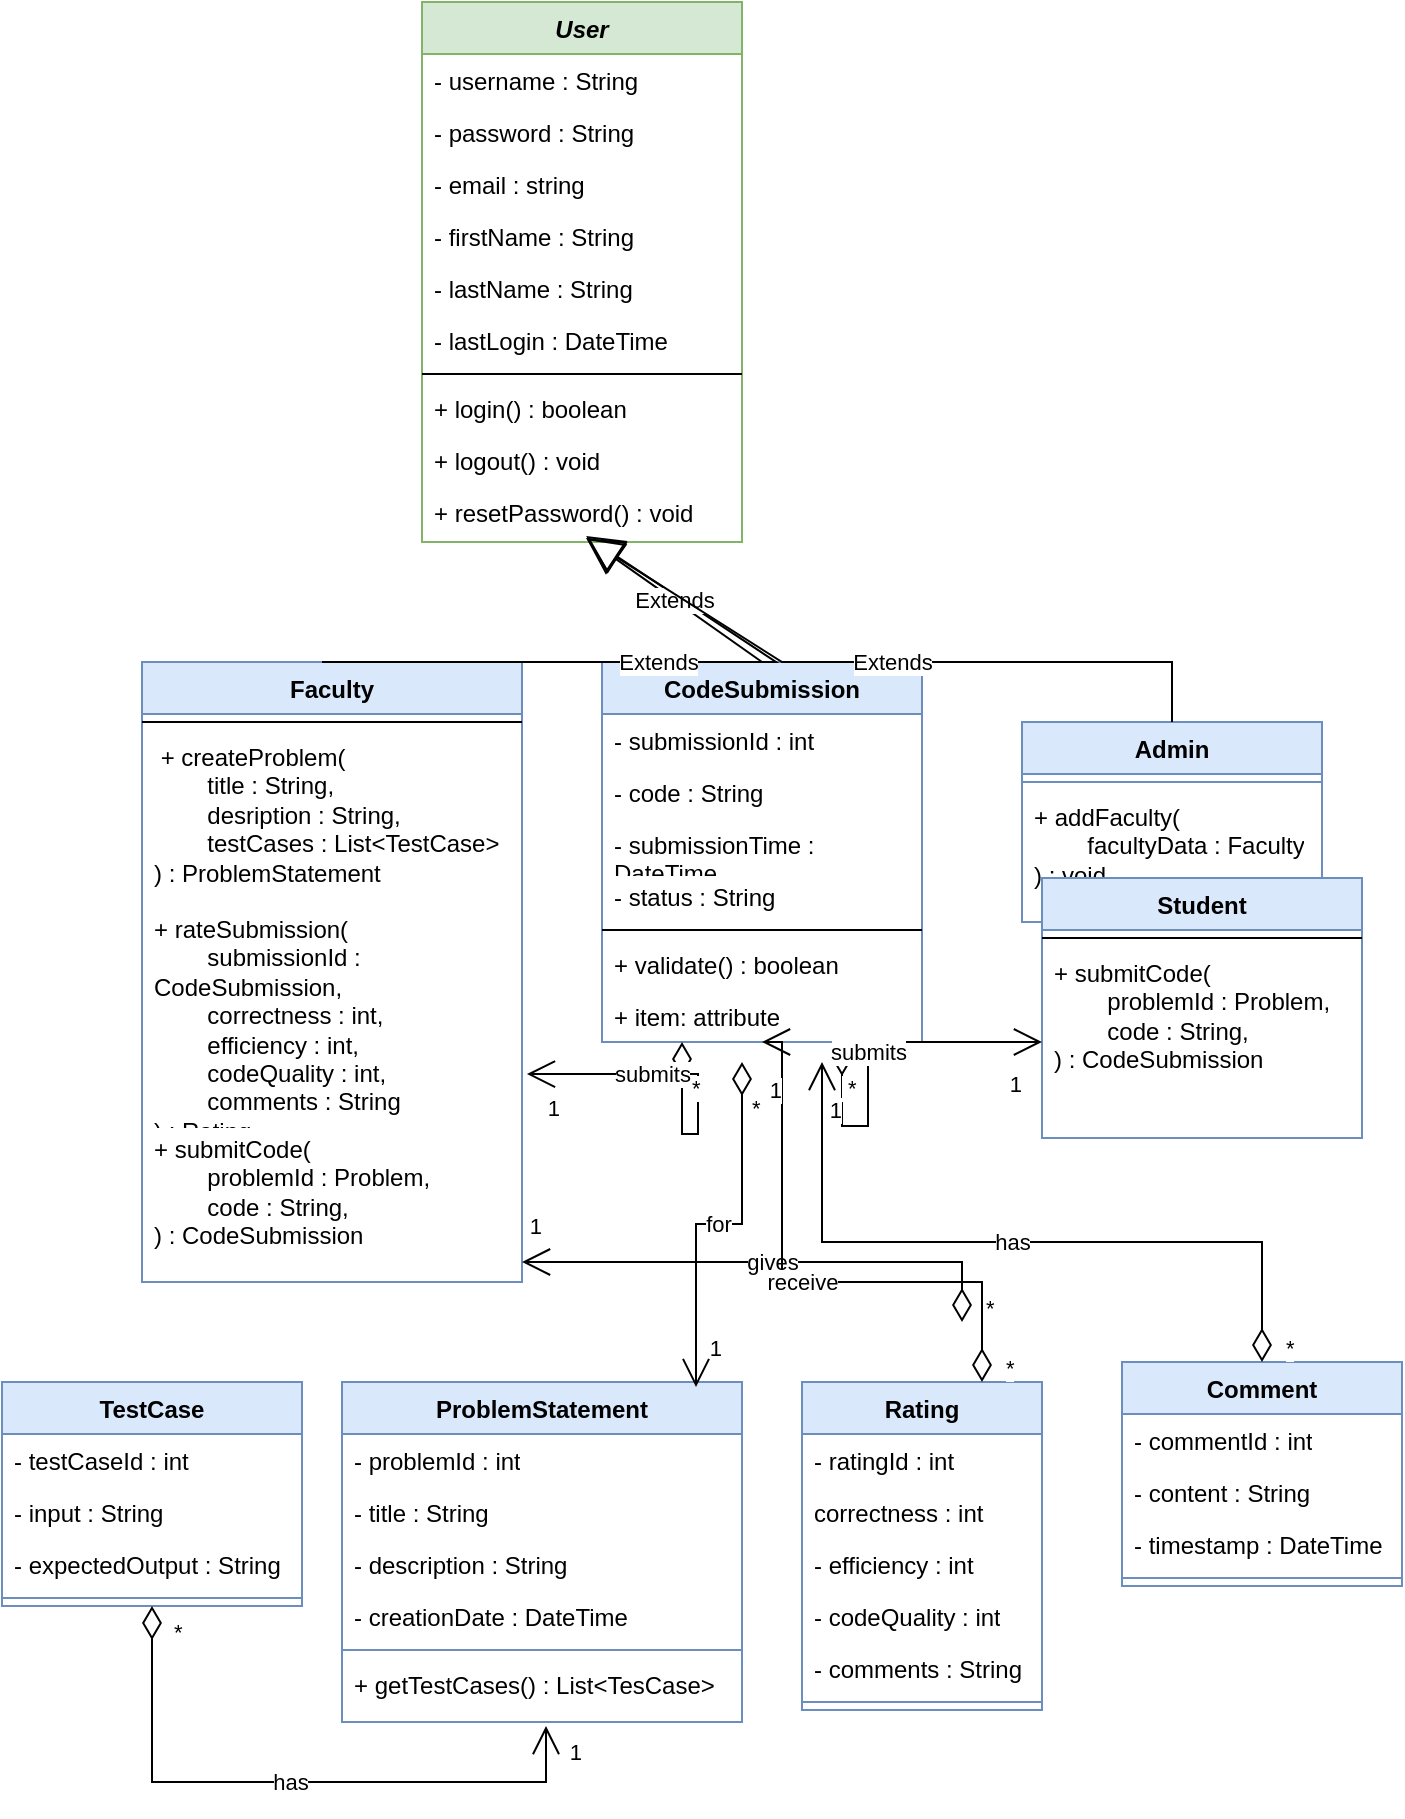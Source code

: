 <mxfile version="26.0.14">
  <diagram id="C5RBs43oDa-KdzZeNtuy" name="UML class diagram">
    <mxGraphModel dx="792" dy="1994" grid="1" gridSize="10" guides="1" tooltips="1" connect="1" arrows="1" fold="1" page="1" pageScale="1" pageWidth="827" pageHeight="1169" math="0" shadow="0">
      <root>
        <mxCell id="WIyWlLk6GJQsqaUBKTNV-0" />
        <mxCell id="WIyWlLk6GJQsqaUBKTNV-1" parent="WIyWlLk6GJQsqaUBKTNV-0" />
        <mxCell id="zkfFHV4jXpPFQw0GAbJ--0" value="User" style="swimlane;fontStyle=3;align=center;verticalAlign=top;childLayout=stackLayout;horizontal=1;startSize=26;horizontalStack=0;resizeParent=1;resizeLast=0;collapsible=1;marginBottom=0;rounded=0;shadow=0;strokeWidth=1;fillColor=#d5e8d4;strokeColor=#82b366;" parent="WIyWlLk6GJQsqaUBKTNV-1" vertex="1">
          <mxGeometry x="540" y="-130" width="160" height="270" as="geometry">
            <mxRectangle x="230" y="140" width="160" height="26" as="alternateBounds" />
          </mxGeometry>
        </mxCell>
        <mxCell id="zkfFHV4jXpPFQw0GAbJ--1" value="- username : String" style="text;align=left;verticalAlign=top;spacingLeft=4;spacingRight=4;overflow=hidden;rotatable=0;points=[[0,0.5],[1,0.5]];portConstraint=eastwest;" parent="zkfFHV4jXpPFQw0GAbJ--0" vertex="1">
          <mxGeometry y="26" width="160" height="26" as="geometry" />
        </mxCell>
        <mxCell id="zkfFHV4jXpPFQw0GAbJ--2" value="- password : String" style="text;align=left;verticalAlign=top;spacingLeft=4;spacingRight=4;overflow=hidden;rotatable=0;points=[[0,0.5],[1,0.5]];portConstraint=eastwest;rounded=0;shadow=0;html=0;" parent="zkfFHV4jXpPFQw0GAbJ--0" vertex="1">
          <mxGeometry y="52" width="160" height="26" as="geometry" />
        </mxCell>
        <mxCell id="zkfFHV4jXpPFQw0GAbJ--3" value="- email : string" style="text;align=left;verticalAlign=top;spacingLeft=4;spacingRight=4;overflow=hidden;rotatable=0;points=[[0,0.5],[1,0.5]];portConstraint=eastwest;rounded=0;shadow=0;html=0;" parent="zkfFHV4jXpPFQw0GAbJ--0" vertex="1">
          <mxGeometry y="78" width="160" height="26" as="geometry" />
        </mxCell>
        <mxCell id="7-g8ltdBN5km7D0hTnnt-24" value="- firstName : String" style="text;strokeColor=none;fillColor=none;align=left;verticalAlign=top;spacingLeft=4;spacingRight=4;overflow=hidden;rotatable=0;points=[[0,0.5],[1,0.5]];portConstraint=eastwest;whiteSpace=wrap;html=1;" vertex="1" parent="zkfFHV4jXpPFQw0GAbJ--0">
          <mxGeometry y="104" width="160" height="26" as="geometry" />
        </mxCell>
        <mxCell id="7-g8ltdBN5km7D0hTnnt-26" value="- lastName : String" style="text;strokeColor=none;fillColor=none;align=left;verticalAlign=top;spacingLeft=4;spacingRight=4;overflow=hidden;rotatable=0;points=[[0,0.5],[1,0.5]];portConstraint=eastwest;whiteSpace=wrap;html=1;" vertex="1" parent="zkfFHV4jXpPFQw0GAbJ--0">
          <mxGeometry y="130" width="160" height="26" as="geometry" />
        </mxCell>
        <mxCell id="7-g8ltdBN5km7D0hTnnt-25" value="- lastLogin : DateTime" style="text;strokeColor=none;fillColor=none;align=left;verticalAlign=top;spacingLeft=4;spacingRight=4;overflow=hidden;rotatable=0;points=[[0,0.5],[1,0.5]];portConstraint=eastwest;whiteSpace=wrap;html=1;" vertex="1" parent="zkfFHV4jXpPFQw0GAbJ--0">
          <mxGeometry y="156" width="160" height="26" as="geometry" />
        </mxCell>
        <mxCell id="zkfFHV4jXpPFQw0GAbJ--4" value="" style="line;html=1;strokeWidth=1;align=left;verticalAlign=middle;spacingTop=-1;spacingLeft=3;spacingRight=3;rotatable=0;labelPosition=right;points=[];portConstraint=eastwest;" parent="zkfFHV4jXpPFQw0GAbJ--0" vertex="1">
          <mxGeometry y="182" width="160" height="8" as="geometry" />
        </mxCell>
        <mxCell id="7-g8ltdBN5km7D0hTnnt-27" value="+ login() : boolean" style="text;strokeColor=none;fillColor=none;align=left;verticalAlign=top;spacingLeft=4;spacingRight=4;overflow=hidden;rotatable=0;points=[[0,0.5],[1,0.5]];portConstraint=eastwest;whiteSpace=wrap;html=1;" vertex="1" parent="zkfFHV4jXpPFQw0GAbJ--0">
          <mxGeometry y="190" width="160" height="26" as="geometry" />
        </mxCell>
        <mxCell id="7-g8ltdBN5km7D0hTnnt-28" value="+ logout() : void" style="text;strokeColor=none;fillColor=none;align=left;verticalAlign=top;spacingLeft=4;spacingRight=4;overflow=hidden;rotatable=0;points=[[0,0.5],[1,0.5]];portConstraint=eastwest;whiteSpace=wrap;html=1;" vertex="1" parent="zkfFHV4jXpPFQw0GAbJ--0">
          <mxGeometry y="216" width="160" height="26" as="geometry" />
        </mxCell>
        <mxCell id="7-g8ltdBN5km7D0hTnnt-29" value="+ resetPassword() : void" style="text;strokeColor=none;fillColor=none;align=left;verticalAlign=top;spacingLeft=4;spacingRight=4;overflow=hidden;rotatable=0;points=[[0,0.5],[1,0.5]];portConstraint=eastwest;whiteSpace=wrap;html=1;" vertex="1" parent="zkfFHV4jXpPFQw0GAbJ--0">
          <mxGeometry y="242" width="160" height="26" as="geometry" />
        </mxCell>
        <mxCell id="zkfFHV4jXpPFQw0GAbJ--6" value="CodeSubmission" style="swimlane;fontStyle=1;align=center;verticalAlign=top;childLayout=stackLayout;horizontal=1;startSize=26;horizontalStack=0;resizeParent=1;resizeLast=0;collapsible=1;marginBottom=0;rounded=0;shadow=0;strokeWidth=1;fillColor=#dae8fc;strokeColor=#6c8ebf;" parent="WIyWlLk6GJQsqaUBKTNV-1" vertex="1">
          <mxGeometry x="630" y="200" width="160" height="190" as="geometry">
            <mxRectangle x="130" y="380" width="160" height="26" as="alternateBounds" />
          </mxGeometry>
        </mxCell>
        <mxCell id="7-g8ltdBN5km7D0hTnnt-42" value="- submissionId : int" style="text;strokeColor=none;fillColor=none;align=left;verticalAlign=top;spacingLeft=4;spacingRight=4;overflow=hidden;rotatable=0;points=[[0,0.5],[1,0.5]];portConstraint=eastwest;whiteSpace=wrap;html=1;" vertex="1" parent="zkfFHV4jXpPFQw0GAbJ--6">
          <mxGeometry y="26" width="160" height="26" as="geometry" />
        </mxCell>
        <mxCell id="7-g8ltdBN5km7D0hTnnt-44" value="- code : String" style="text;strokeColor=none;fillColor=none;align=left;verticalAlign=top;spacingLeft=4;spacingRight=4;overflow=hidden;rotatable=0;points=[[0,0.5],[1,0.5]];portConstraint=eastwest;whiteSpace=wrap;html=1;" vertex="1" parent="zkfFHV4jXpPFQw0GAbJ--6">
          <mxGeometry y="52" width="160" height="26" as="geometry" />
        </mxCell>
        <mxCell id="7-g8ltdBN5km7D0hTnnt-43" value="- submissionTime : DateTime" style="text;strokeColor=none;fillColor=none;align=left;verticalAlign=top;spacingLeft=4;spacingRight=4;overflow=hidden;rotatable=0;points=[[0,0.5],[1,0.5]];portConstraint=eastwest;whiteSpace=wrap;html=1;" vertex="1" parent="zkfFHV4jXpPFQw0GAbJ--6">
          <mxGeometry y="78" width="160" height="26" as="geometry" />
        </mxCell>
        <mxCell id="7-g8ltdBN5km7D0hTnnt-41" value="- status : String" style="text;strokeColor=none;fillColor=none;align=left;verticalAlign=top;spacingLeft=4;spacingRight=4;overflow=hidden;rotatable=0;points=[[0,0.5],[1,0.5]];portConstraint=eastwest;whiteSpace=wrap;html=1;" vertex="1" parent="zkfFHV4jXpPFQw0GAbJ--6">
          <mxGeometry y="104" width="160" height="26" as="geometry" />
        </mxCell>
        <mxCell id="zkfFHV4jXpPFQw0GAbJ--9" value="" style="line;html=1;strokeWidth=1;align=left;verticalAlign=middle;spacingTop=-1;spacingLeft=3;spacingRight=3;rotatable=0;labelPosition=right;points=[];portConstraint=eastwest;" parent="zkfFHV4jXpPFQw0GAbJ--6" vertex="1">
          <mxGeometry y="130" width="160" height="8" as="geometry" />
        </mxCell>
        <mxCell id="7-g8ltdBN5km7D0hTnnt-39" value="+ validate() : boolean" style="text;strokeColor=none;fillColor=none;align=left;verticalAlign=top;spacingLeft=4;spacingRight=4;overflow=hidden;rotatable=0;points=[[0,0.5],[1,0.5]];portConstraint=eastwest;whiteSpace=wrap;html=1;" vertex="1" parent="zkfFHV4jXpPFQw0GAbJ--6">
          <mxGeometry y="138" width="160" height="26" as="geometry" />
        </mxCell>
        <mxCell id="7-g8ltdBN5km7D0hTnnt-40" value="+ item: attribute" style="text;strokeColor=none;fillColor=none;align=left;verticalAlign=top;spacingLeft=4;spacingRight=4;overflow=hidden;rotatable=0;points=[[0,0.5],[1,0.5]];portConstraint=eastwest;whiteSpace=wrap;html=1;" vertex="1" parent="zkfFHV4jXpPFQw0GAbJ--6">
          <mxGeometry y="164" width="160" height="26" as="geometry" />
        </mxCell>
        <mxCell id="zkfFHV4jXpPFQw0GAbJ--17" value="Faculty" style="swimlane;fontStyle=1;align=center;verticalAlign=top;childLayout=stackLayout;horizontal=1;startSize=26;horizontalStack=0;resizeParent=1;resizeLast=0;collapsible=1;marginBottom=0;rounded=0;shadow=0;strokeWidth=1;fillColor=#dae8fc;strokeColor=#6c8ebf;" parent="WIyWlLk6GJQsqaUBKTNV-1" vertex="1">
          <mxGeometry x="400" y="200" width="190" height="310" as="geometry">
            <mxRectangle x="550" y="140" width="160" height="26" as="alternateBounds" />
          </mxGeometry>
        </mxCell>
        <mxCell id="zkfFHV4jXpPFQw0GAbJ--23" value="" style="line;html=1;strokeWidth=1;align=left;verticalAlign=middle;spacingTop=-1;spacingLeft=3;spacingRight=3;rotatable=0;labelPosition=right;points=[];portConstraint=eastwest;" parent="zkfFHV4jXpPFQw0GAbJ--17" vertex="1">
          <mxGeometry y="26" width="190" height="8" as="geometry" />
        </mxCell>
        <mxCell id="7-g8ltdBN5km7D0hTnnt-45" value="&amp;nbsp;+ createProblem(&lt;div&gt;&lt;span style=&quot;white-space: pre;&quot;&gt;&lt;span style=&quot;white-space: pre;&quot;&gt;&#x9;&lt;/span&gt;title : String,&lt;/span&gt;&lt;/div&gt;&lt;div&gt;&lt;span style=&quot;white-space: pre;&quot;&gt;&lt;span style=&quot;white-space: pre;&quot;&gt;&#x9;&lt;/span&gt;desription : String,&lt;/span&gt;&lt;/div&gt;&lt;div&gt;&lt;span style=&quot;white-space: pre;&quot;&gt;&lt;span style=&quot;white-space: pre;&quot;&gt;&#x9;&lt;/span&gt;testCases : List&amp;lt;TestCase&amp;gt;&#x9;&lt;/span&gt;&lt;/div&gt;&lt;div&gt;) : ProblemStatement&lt;/div&gt;" style="text;strokeColor=none;fillColor=none;align=left;verticalAlign=top;spacingLeft=4;spacingRight=4;overflow=hidden;rotatable=0;points=[[0,0.5],[1,0.5]];portConstraint=eastwest;whiteSpace=wrap;html=1;" vertex="1" parent="zkfFHV4jXpPFQw0GAbJ--17">
          <mxGeometry y="34" width="190" height="86" as="geometry" />
        </mxCell>
        <mxCell id="7-g8ltdBN5km7D0hTnnt-46" value="+ rateSubmission(&lt;div&gt;&lt;span style=&quot;white-space: pre;&quot;&gt;&#x9;&lt;/span&gt;submissionId : CodeSubmission,&lt;/div&gt;&lt;div&gt;&lt;span style=&quot;white-space: pre;&quot;&gt;&#x9;&lt;/span&gt;correctness : int,&lt;br&gt;&lt;/div&gt;&lt;div&gt;&lt;span style=&quot;white-space: pre;&quot;&gt;&#x9;&lt;/span&gt;efficiency : int,&lt;br&gt;&lt;/div&gt;&lt;div&gt;&lt;span style=&quot;white-space: pre;&quot;&gt;&#x9;&lt;/span&gt;codeQuality : int,&lt;br&gt;&lt;/div&gt;&lt;div&gt;&lt;span style=&quot;white-space: pre;&quot;&gt;&#x9;&lt;/span&gt;comments : String&lt;br&gt;&lt;/div&gt;&lt;div&gt;) : Rating&lt;/div&gt;" style="text;strokeColor=none;fillColor=none;align=left;verticalAlign=top;spacingLeft=4;spacingRight=4;overflow=hidden;rotatable=0;points=[[0,0.5],[1,0.5]];portConstraint=eastwest;whiteSpace=wrap;html=1;" vertex="1" parent="zkfFHV4jXpPFQw0GAbJ--17">
          <mxGeometry y="120" width="190" height="110" as="geometry" />
        </mxCell>
        <mxCell id="7-g8ltdBN5km7D0hTnnt-70" value="gives" style="endArrow=open;html=1;endSize=12;startArrow=diamondThin;startSize=14;startFill=0;edgeStyle=orthogonalEdgeStyle;rounded=0;exitX=0.5;exitY=0;exitDx=0;exitDy=0;entryX=1;entryY=0.863;entryDx=0;entryDy=0;entryPerimeter=0;" edge="1" parent="zkfFHV4jXpPFQw0GAbJ--17" target="7-g8ltdBN5km7D0hTnnt-48">
          <mxGeometry relative="1" as="geometry">
            <mxPoint x="410" y="330" as="sourcePoint" />
            <mxPoint x="250" y="300" as="targetPoint" />
            <Array as="points">
              <mxPoint x="410" y="300" />
            </Array>
          </mxGeometry>
        </mxCell>
        <mxCell id="7-g8ltdBN5km7D0hTnnt-71" value="*" style="edgeLabel;resizable=0;html=1;align=left;verticalAlign=top;" connectable="0" vertex="1" parent="7-g8ltdBN5km7D0hTnnt-70">
          <mxGeometry x="-1" relative="1" as="geometry">
            <mxPoint x="10" y="-20" as="offset" />
          </mxGeometry>
        </mxCell>
        <mxCell id="7-g8ltdBN5km7D0hTnnt-72" value="1" style="edgeLabel;resizable=0;html=1;align=right;verticalAlign=top;" connectable="0" vertex="1" parent="7-g8ltdBN5km7D0hTnnt-70">
          <mxGeometry x="1" relative="1" as="geometry">
            <mxPoint x="10" y="-30" as="offset" />
          </mxGeometry>
        </mxCell>
        <mxCell id="7-g8ltdBN5km7D0hTnnt-48" value="+ submitCode(&lt;div&gt;&lt;span style=&quot;white-space: pre;&quot;&gt;&#x9;&lt;/span&gt;problemId : Problem,&lt;br&gt;&lt;/div&gt;&lt;div&gt;&lt;span style=&quot;white-space: pre;&quot;&gt;&#x9;&lt;/span&gt;code : String,&lt;/div&gt;&lt;div&gt;) : CodeSubmission&lt;/div&gt;" style="text;strokeColor=none;fillColor=none;align=left;verticalAlign=top;spacingLeft=4;spacingRight=4;overflow=hidden;rotatable=0;points=[[0,0.5],[1,0.5]];portConstraint=eastwest;whiteSpace=wrap;html=1;" vertex="1" parent="zkfFHV4jXpPFQw0GAbJ--17">
          <mxGeometry y="230" width="190" height="80" as="geometry" />
        </mxCell>
        <mxCell id="7-g8ltdBN5km7D0hTnnt-4" value="Admin" style="swimlane;fontStyle=1;align=center;verticalAlign=top;childLayout=stackLayout;horizontal=1;startSize=26;horizontalStack=0;resizeParent=1;resizeParentMax=0;resizeLast=0;collapsible=1;marginBottom=0;whiteSpace=wrap;html=1;fillColor=#dae8fc;strokeColor=#6c8ebf;" vertex="1" parent="WIyWlLk6GJQsqaUBKTNV-1">
          <mxGeometry x="840" y="230" width="150" height="100" as="geometry" />
        </mxCell>
        <mxCell id="7-g8ltdBN5km7D0hTnnt-6" value="" style="line;strokeWidth=1;fillColor=none;align=left;verticalAlign=middle;spacingTop=-1;spacingLeft=3;spacingRight=3;rotatable=0;labelPosition=right;points=[];portConstraint=eastwest;strokeColor=inherit;" vertex="1" parent="7-g8ltdBN5km7D0hTnnt-4">
          <mxGeometry y="26" width="150" height="8" as="geometry" />
        </mxCell>
        <mxCell id="7-g8ltdBN5km7D0hTnnt-7" value="+ addFaculty(&lt;div&gt;&lt;span style=&quot;white-space: pre;&quot;&gt;&#x9;&lt;/span&gt;facultyData : Faculty&lt;br&gt;&lt;/div&gt;&lt;div&gt;) : void&lt;/div&gt;" style="text;strokeColor=none;fillColor=none;align=left;verticalAlign=top;spacingLeft=4;spacingRight=4;overflow=hidden;rotatable=0;points=[[0,0.5],[1,0.5]];portConstraint=eastwest;whiteSpace=wrap;html=1;" vertex="1" parent="7-g8ltdBN5km7D0hTnnt-4">
          <mxGeometry y="34" width="150" height="66" as="geometry" />
        </mxCell>
        <mxCell id="7-g8ltdBN5km7D0hTnnt-8" value="Rating" style="swimlane;fontStyle=1;align=center;verticalAlign=top;childLayout=stackLayout;horizontal=1;startSize=26;horizontalStack=0;resizeParent=1;resizeParentMax=0;resizeLast=0;collapsible=1;marginBottom=0;whiteSpace=wrap;html=1;fillColor=#dae8fc;strokeColor=#6c8ebf;" vertex="1" parent="WIyWlLk6GJQsqaUBKTNV-1">
          <mxGeometry x="730" y="560" width="120" height="164" as="geometry" />
        </mxCell>
        <mxCell id="7-g8ltdBN5km7D0hTnnt-31" value="- ratingId : int" style="text;strokeColor=none;fillColor=none;align=left;verticalAlign=top;spacingLeft=4;spacingRight=4;overflow=hidden;rotatable=0;points=[[0,0.5],[1,0.5]];portConstraint=eastwest;whiteSpace=wrap;html=1;" vertex="1" parent="7-g8ltdBN5km7D0hTnnt-8">
          <mxGeometry y="26" width="120" height="26" as="geometry" />
        </mxCell>
        <mxCell id="7-g8ltdBN5km7D0hTnnt-33" value="correctness : int" style="text;strokeColor=none;fillColor=none;align=left;verticalAlign=top;spacingLeft=4;spacingRight=4;overflow=hidden;rotatable=0;points=[[0,0.5],[1,0.5]];portConstraint=eastwest;whiteSpace=wrap;html=1;" vertex="1" parent="7-g8ltdBN5km7D0hTnnt-8">
          <mxGeometry y="52" width="120" height="26" as="geometry" />
        </mxCell>
        <mxCell id="7-g8ltdBN5km7D0hTnnt-34" value="- efficiency : int" style="text;strokeColor=none;fillColor=none;align=left;verticalAlign=top;spacingLeft=4;spacingRight=4;overflow=hidden;rotatable=0;points=[[0,0.5],[1,0.5]];portConstraint=eastwest;whiteSpace=wrap;html=1;" vertex="1" parent="7-g8ltdBN5km7D0hTnnt-8">
          <mxGeometry y="78" width="120" height="26" as="geometry" />
        </mxCell>
        <mxCell id="7-g8ltdBN5km7D0hTnnt-32" value="- codeQuality : int" style="text;strokeColor=none;fillColor=none;align=left;verticalAlign=top;spacingLeft=4;spacingRight=4;overflow=hidden;rotatable=0;points=[[0,0.5],[1,0.5]];portConstraint=eastwest;whiteSpace=wrap;html=1;" vertex="1" parent="7-g8ltdBN5km7D0hTnnt-8">
          <mxGeometry y="104" width="120" height="26" as="geometry" />
        </mxCell>
        <mxCell id="7-g8ltdBN5km7D0hTnnt-9" value="- comments : String" style="text;strokeColor=none;fillColor=none;align=left;verticalAlign=top;spacingLeft=4;spacingRight=4;overflow=hidden;rotatable=0;points=[[0,0.5],[1,0.5]];portConstraint=eastwest;whiteSpace=wrap;html=1;" vertex="1" parent="7-g8ltdBN5km7D0hTnnt-8">
          <mxGeometry y="130" width="120" height="26" as="geometry" />
        </mxCell>
        <mxCell id="7-g8ltdBN5km7D0hTnnt-10" value="" style="line;strokeWidth=1;fillColor=none;align=left;verticalAlign=middle;spacingTop=-1;spacingLeft=3;spacingRight=3;rotatable=0;labelPosition=right;points=[];portConstraint=eastwest;strokeColor=inherit;" vertex="1" parent="7-g8ltdBN5km7D0hTnnt-8">
          <mxGeometry y="156" width="120" height="8" as="geometry" />
        </mxCell>
        <mxCell id="7-g8ltdBN5km7D0hTnnt-12" value="ProblemStatement" style="swimlane;fontStyle=1;align=center;verticalAlign=top;childLayout=stackLayout;horizontal=1;startSize=26;horizontalStack=0;resizeParent=1;resizeParentMax=0;resizeLast=0;collapsible=1;marginBottom=0;whiteSpace=wrap;html=1;fillColor=#dae8fc;strokeColor=#6c8ebf;" vertex="1" parent="WIyWlLk6GJQsqaUBKTNV-1">
          <mxGeometry x="500" y="560" width="200" height="170" as="geometry" />
        </mxCell>
        <mxCell id="7-g8ltdBN5km7D0hTnnt-35" value="- problemId : int" style="text;strokeColor=none;fillColor=none;align=left;verticalAlign=top;spacingLeft=4;spacingRight=4;overflow=hidden;rotatable=0;points=[[0,0.5],[1,0.5]];portConstraint=eastwest;whiteSpace=wrap;html=1;" vertex="1" parent="7-g8ltdBN5km7D0hTnnt-12">
          <mxGeometry y="26" width="200" height="26" as="geometry" />
        </mxCell>
        <mxCell id="7-g8ltdBN5km7D0hTnnt-36" value="- title : String" style="text;strokeColor=none;fillColor=none;align=left;verticalAlign=top;spacingLeft=4;spacingRight=4;overflow=hidden;rotatable=0;points=[[0,0.5],[1,0.5]];portConstraint=eastwest;whiteSpace=wrap;html=1;" vertex="1" parent="7-g8ltdBN5km7D0hTnnt-12">
          <mxGeometry y="52" width="200" height="26" as="geometry" />
        </mxCell>
        <mxCell id="7-g8ltdBN5km7D0hTnnt-37" value="- description : String" style="text;strokeColor=none;fillColor=none;align=left;verticalAlign=top;spacingLeft=4;spacingRight=4;overflow=hidden;rotatable=0;points=[[0,0.5],[1,0.5]];portConstraint=eastwest;whiteSpace=wrap;html=1;" vertex="1" parent="7-g8ltdBN5km7D0hTnnt-12">
          <mxGeometry y="78" width="200" height="26" as="geometry" />
        </mxCell>
        <mxCell id="7-g8ltdBN5km7D0hTnnt-13" value="- creationDate : DateTime" style="text;strokeColor=none;fillColor=none;align=left;verticalAlign=top;spacingLeft=4;spacingRight=4;overflow=hidden;rotatable=0;points=[[0,0.5],[1,0.5]];portConstraint=eastwest;whiteSpace=wrap;html=1;" vertex="1" parent="7-g8ltdBN5km7D0hTnnt-12">
          <mxGeometry y="104" width="200" height="26" as="geometry" />
        </mxCell>
        <mxCell id="7-g8ltdBN5km7D0hTnnt-14" value="" style="line;strokeWidth=1;fillColor=none;align=left;verticalAlign=middle;spacingTop=-1;spacingLeft=3;spacingRight=3;rotatable=0;labelPosition=right;points=[];portConstraint=eastwest;strokeColor=inherit;" vertex="1" parent="7-g8ltdBN5km7D0hTnnt-12">
          <mxGeometry y="130" width="200" height="8" as="geometry" />
        </mxCell>
        <mxCell id="7-g8ltdBN5km7D0hTnnt-15" value="+ getTestCases() : List&amp;lt;TesCase&amp;gt;" style="text;strokeColor=none;fillColor=none;align=left;verticalAlign=top;spacingLeft=4;spacingRight=4;overflow=hidden;rotatable=0;points=[[0,0.5],[1,0.5]];portConstraint=eastwest;whiteSpace=wrap;html=1;" vertex="1" parent="7-g8ltdBN5km7D0hTnnt-12">
          <mxGeometry y="138" width="200" height="32" as="geometry" />
        </mxCell>
        <mxCell id="7-g8ltdBN5km7D0hTnnt-16" value="TestCase" style="swimlane;fontStyle=1;align=center;verticalAlign=top;childLayout=stackLayout;horizontal=1;startSize=26;horizontalStack=0;resizeParent=1;resizeParentMax=0;resizeLast=0;collapsible=1;marginBottom=0;whiteSpace=wrap;html=1;fillColor=#dae8fc;strokeColor=#6c8ebf;" vertex="1" parent="WIyWlLk6GJQsqaUBKTNV-1">
          <mxGeometry x="330" y="560" width="150" height="112" as="geometry" />
        </mxCell>
        <mxCell id="7-g8ltdBN5km7D0hTnnt-17" value="- testCaseId : int&lt;span style=&quot;white-space: pre;&quot;&gt;&#x9;&lt;/span&gt;" style="text;strokeColor=none;fillColor=none;align=left;verticalAlign=top;spacingLeft=4;spacingRight=4;overflow=hidden;rotatable=0;points=[[0,0.5],[1,0.5]];portConstraint=eastwest;whiteSpace=wrap;html=1;" vertex="1" parent="7-g8ltdBN5km7D0hTnnt-16">
          <mxGeometry y="26" width="150" height="26" as="geometry" />
        </mxCell>
        <mxCell id="7-g8ltdBN5km7D0hTnnt-47" value="- input : String" style="text;strokeColor=none;fillColor=none;align=left;verticalAlign=top;spacingLeft=4;spacingRight=4;overflow=hidden;rotatable=0;points=[[0,0.5],[1,0.5]];portConstraint=eastwest;whiteSpace=wrap;html=1;" vertex="1" parent="7-g8ltdBN5km7D0hTnnt-16">
          <mxGeometry y="52" width="150" height="26" as="geometry" />
        </mxCell>
        <mxCell id="7-g8ltdBN5km7D0hTnnt-19" value="- expectedOutput : String" style="text;strokeColor=none;fillColor=none;align=left;verticalAlign=top;spacingLeft=4;spacingRight=4;overflow=hidden;rotatable=0;points=[[0,0.5],[1,0.5]];portConstraint=eastwest;whiteSpace=wrap;html=1;" vertex="1" parent="7-g8ltdBN5km7D0hTnnt-16">
          <mxGeometry y="78" width="150" height="26" as="geometry" />
        </mxCell>
        <mxCell id="7-g8ltdBN5km7D0hTnnt-18" value="" style="line;strokeWidth=1;fillColor=none;align=left;verticalAlign=middle;spacingTop=-1;spacingLeft=3;spacingRight=3;rotatable=0;labelPosition=right;points=[];portConstraint=eastwest;strokeColor=inherit;" vertex="1" parent="7-g8ltdBN5km7D0hTnnt-16">
          <mxGeometry y="104" width="150" height="8" as="geometry" />
        </mxCell>
        <mxCell id="7-g8ltdBN5km7D0hTnnt-20" value="Comment" style="swimlane;fontStyle=1;align=center;verticalAlign=top;childLayout=stackLayout;horizontal=1;startSize=26;horizontalStack=0;resizeParent=1;resizeParentMax=0;resizeLast=0;collapsible=1;marginBottom=0;whiteSpace=wrap;html=1;fillColor=#dae8fc;strokeColor=#6c8ebf;" vertex="1" parent="WIyWlLk6GJQsqaUBKTNV-1">
          <mxGeometry x="890" y="550" width="140" height="112" as="geometry" />
        </mxCell>
        <mxCell id="7-g8ltdBN5km7D0hTnnt-23" value="- commentId : int" style="text;strokeColor=none;fillColor=none;align=left;verticalAlign=top;spacingLeft=4;spacingRight=4;overflow=hidden;rotatable=0;points=[[0,0.5],[1,0.5]];portConstraint=eastwest;whiteSpace=wrap;html=1;" vertex="1" parent="7-g8ltdBN5km7D0hTnnt-20">
          <mxGeometry y="26" width="140" height="26" as="geometry" />
        </mxCell>
        <mxCell id="7-g8ltdBN5km7D0hTnnt-38" value="- content : String" style="text;strokeColor=none;fillColor=none;align=left;verticalAlign=top;spacingLeft=4;spacingRight=4;overflow=hidden;rotatable=0;points=[[0,0.5],[1,0.5]];portConstraint=eastwest;whiteSpace=wrap;html=1;" vertex="1" parent="7-g8ltdBN5km7D0hTnnt-20">
          <mxGeometry y="52" width="140" height="26" as="geometry" />
        </mxCell>
        <mxCell id="7-g8ltdBN5km7D0hTnnt-21" value="- timestamp : DateTime" style="text;strokeColor=none;fillColor=none;align=left;verticalAlign=top;spacingLeft=4;spacingRight=4;overflow=hidden;rotatable=0;points=[[0,0.5],[1,0.5]];portConstraint=eastwest;whiteSpace=wrap;html=1;" vertex="1" parent="7-g8ltdBN5km7D0hTnnt-20">
          <mxGeometry y="78" width="140" height="26" as="geometry" />
        </mxCell>
        <mxCell id="7-g8ltdBN5km7D0hTnnt-22" value="" style="line;strokeWidth=1;fillColor=none;align=left;verticalAlign=middle;spacingTop=-1;spacingLeft=3;spacingRight=3;rotatable=0;labelPosition=right;points=[];portConstraint=eastwest;strokeColor=inherit;" vertex="1" parent="7-g8ltdBN5km7D0hTnnt-20">
          <mxGeometry y="104" width="140" height="8" as="geometry" />
        </mxCell>
        <mxCell id="zkfFHV4jXpPFQw0GAbJ--13" value="Student" style="swimlane;fontStyle=1;align=center;verticalAlign=top;childLayout=stackLayout;horizontal=1;startSize=26;horizontalStack=0;resizeParent=1;resizeLast=0;collapsible=1;marginBottom=0;rounded=0;shadow=0;strokeWidth=1;fillColor=#dae8fc;strokeColor=#6c8ebf;" parent="WIyWlLk6GJQsqaUBKTNV-1" vertex="1">
          <mxGeometry x="850" y="308" width="160" height="130" as="geometry">
            <mxRectangle x="340" y="380" width="170" height="26" as="alternateBounds" />
          </mxGeometry>
        </mxCell>
        <mxCell id="zkfFHV4jXpPFQw0GAbJ--15" value="" style="line;html=1;strokeWidth=1;align=left;verticalAlign=middle;spacingTop=-1;spacingLeft=3;spacingRight=3;rotatable=0;labelPosition=right;points=[];portConstraint=eastwest;" parent="zkfFHV4jXpPFQw0GAbJ--13" vertex="1">
          <mxGeometry y="26" width="160" height="8" as="geometry" />
        </mxCell>
        <mxCell id="7-g8ltdBN5km7D0hTnnt-30" value="+ submitCode(&lt;div&gt;&lt;span style=&quot;white-space: pre;&quot;&gt;&#x9;&lt;/span&gt;problemId : Problem,&lt;br&gt;&lt;/div&gt;&lt;div&gt;&lt;span style=&quot;white-space: pre;&quot;&gt;&#x9;&lt;/span&gt;code : String,&lt;/div&gt;&lt;div&gt;) : CodeSubmission&lt;/div&gt;" style="text;strokeColor=none;fillColor=none;align=left;verticalAlign=top;spacingLeft=4;spacingRight=4;overflow=hidden;rotatable=0;points=[[0,0.5],[1,0.5]];portConstraint=eastwest;whiteSpace=wrap;html=1;" vertex="1" parent="zkfFHV4jXpPFQw0GAbJ--13">
          <mxGeometry y="34" width="160" height="96" as="geometry" />
        </mxCell>
        <mxCell id="7-g8ltdBN5km7D0hTnnt-49" value="Extends" style="endArrow=block;endSize=16;endFill=0;html=1;rounded=0;entryX=0.513;entryY=0.962;entryDx=0;entryDy=0;entryPerimeter=0;exitX=0.5;exitY=0;exitDx=0;exitDy=0;" edge="1" parent="WIyWlLk6GJQsqaUBKTNV-1" source="zkfFHV4jXpPFQw0GAbJ--17" target="7-g8ltdBN5km7D0hTnnt-29">
          <mxGeometry width="160" relative="1" as="geometry">
            <mxPoint x="810" y="190" as="sourcePoint" />
            <mxPoint x="970" y="190" as="targetPoint" />
            <Array as="points">
              <mxPoint x="490" y="200" />
              <mxPoint x="717" y="200" />
            </Array>
          </mxGeometry>
        </mxCell>
        <mxCell id="7-g8ltdBN5km7D0hTnnt-50" value="Extends" style="endArrow=block;endSize=16;endFill=0;html=1;rounded=0;exitX=0.5;exitY=0;exitDx=0;exitDy=0;entryX=0.513;entryY=1;entryDx=0;entryDy=0;entryPerimeter=0;" edge="1" parent="WIyWlLk6GJQsqaUBKTNV-1" source="zkfFHV4jXpPFQw0GAbJ--6" target="7-g8ltdBN5km7D0hTnnt-29">
          <mxGeometry width="160" relative="1" as="geometry">
            <mxPoint x="780" y="190" as="sourcePoint" />
            <mxPoint x="717" y="180" as="targetPoint" />
          </mxGeometry>
        </mxCell>
        <mxCell id="7-g8ltdBN5km7D0hTnnt-51" value="Extends" style="endArrow=block;endSize=16;endFill=0;html=1;rounded=0;exitX=0.5;exitY=0;exitDx=0;exitDy=0;entryX=0.513;entryY=1;entryDx=0;entryDy=0;entryPerimeter=0;" edge="1" parent="WIyWlLk6GJQsqaUBKTNV-1" source="7-g8ltdBN5km7D0hTnnt-4" target="7-g8ltdBN5km7D0hTnnt-29">
          <mxGeometry width="160" relative="1" as="geometry">
            <mxPoint x="850" y="200" as="sourcePoint" />
            <mxPoint x="720" y="160" as="targetPoint" />
            <Array as="points">
              <mxPoint x="915" y="200" />
              <mxPoint x="720" y="200" />
            </Array>
          </mxGeometry>
        </mxCell>
        <mxCell id="7-g8ltdBN5km7D0hTnnt-55" value="submits" style="endArrow=open;html=1;endSize=12;startArrow=diamondThin;startSize=14;startFill=0;edgeStyle=orthogonalEdgeStyle;rounded=0;exitX=0.75;exitY=1;exitDx=0;exitDy=0;entryX=0;entryY=0.5;entryDx=0;entryDy=0;" edge="1" parent="WIyWlLk6GJQsqaUBKTNV-1" source="zkfFHV4jXpPFQw0GAbJ--6" target="7-g8ltdBN5km7D0hTnnt-30">
          <mxGeometry relative="1" as="geometry">
            <mxPoint x="720" y="400" as="sourcePoint" />
            <mxPoint x="840" y="432" as="targetPoint" />
            <Array as="points">
              <mxPoint x="763" y="432" />
            </Array>
          </mxGeometry>
        </mxCell>
        <mxCell id="7-g8ltdBN5km7D0hTnnt-56" value="&amp;nbsp;*" style="edgeLabel;resizable=0;html=1;align=left;verticalAlign=top;" connectable="0" vertex="1" parent="7-g8ltdBN5km7D0hTnnt-55">
          <mxGeometry x="-1" relative="1" as="geometry">
            <mxPoint x="-2" y="10" as="offset" />
          </mxGeometry>
        </mxCell>
        <mxCell id="7-g8ltdBN5km7D0hTnnt-57" value="1" style="edgeLabel;resizable=0;html=1;align=right;verticalAlign=top;" connectable="0" vertex="1" parent="7-g8ltdBN5km7D0hTnnt-55">
          <mxGeometry x="1" relative="1" as="geometry">
            <mxPoint x="-10" y="8" as="offset" />
          </mxGeometry>
        </mxCell>
        <mxCell id="7-g8ltdBN5km7D0hTnnt-58" value="submits" style="endArrow=open;html=1;endSize=12;startArrow=diamondThin;startSize=14;startFill=0;edgeStyle=orthogonalEdgeStyle;rounded=0;exitX=0.25;exitY=1;exitDx=0;exitDy=0;entryX=1.013;entryY=0.782;entryDx=0;entryDy=0;entryPerimeter=0;" edge="1" parent="WIyWlLk6GJQsqaUBKTNV-1" source="zkfFHV4jXpPFQw0GAbJ--6" target="7-g8ltdBN5km7D0hTnnt-46">
          <mxGeometry x="0.265" relative="1" as="geometry">
            <mxPoint x="655" y="460" as="sourcePoint" />
            <mxPoint x="775" y="492" as="targetPoint" />
            <Array as="points">
              <mxPoint x="678" y="436" />
            </Array>
            <mxPoint as="offset" />
          </mxGeometry>
        </mxCell>
        <mxCell id="7-g8ltdBN5km7D0hTnnt-59" value="*" style="edgeLabel;resizable=0;html=1;align=left;verticalAlign=top;" connectable="0" vertex="1" parent="7-g8ltdBN5km7D0hTnnt-58">
          <mxGeometry x="-1" relative="1" as="geometry">
            <mxPoint x="3" y="10" as="offset" />
          </mxGeometry>
        </mxCell>
        <mxCell id="7-g8ltdBN5km7D0hTnnt-60" value="1" style="edgeLabel;resizable=0;html=1;align=right;verticalAlign=top;" connectable="0" vertex="1" parent="7-g8ltdBN5km7D0hTnnt-58">
          <mxGeometry x="1" relative="1" as="geometry">
            <mxPoint x="17" y="4" as="offset" />
          </mxGeometry>
        </mxCell>
        <mxCell id="7-g8ltdBN5km7D0hTnnt-61" value="receive" style="endArrow=open;html=1;endSize=12;startArrow=diamondThin;startSize=14;startFill=0;edgeStyle=orthogonalEdgeStyle;rounded=0;exitX=0.75;exitY=0;exitDx=0;exitDy=0;entryX=0.5;entryY=1;entryDx=0;entryDy=0;" edge="1" parent="WIyWlLk6GJQsqaUBKTNV-1" source="7-g8ltdBN5km7D0hTnnt-8" target="zkfFHV4jXpPFQw0GAbJ--6">
          <mxGeometry relative="1" as="geometry">
            <mxPoint x="650" y="510" as="sourcePoint" />
            <mxPoint x="740" y="400" as="targetPoint" />
            <Array as="points">
              <mxPoint x="820" y="510" />
              <mxPoint x="720" y="510" />
            </Array>
          </mxGeometry>
        </mxCell>
        <mxCell id="7-g8ltdBN5km7D0hTnnt-62" value="*" style="edgeLabel;resizable=0;html=1;align=left;verticalAlign=top;" connectable="0" vertex="1" parent="7-g8ltdBN5km7D0hTnnt-61">
          <mxGeometry x="-1" relative="1" as="geometry">
            <mxPoint x="10" y="-20" as="offset" />
          </mxGeometry>
        </mxCell>
        <mxCell id="7-g8ltdBN5km7D0hTnnt-63" value="1" style="edgeLabel;resizable=0;html=1;align=right;verticalAlign=top;" connectable="0" vertex="1" parent="7-g8ltdBN5km7D0hTnnt-61">
          <mxGeometry x="1" relative="1" as="geometry">
            <mxPoint x="10" y="11" as="offset" />
          </mxGeometry>
        </mxCell>
        <mxCell id="7-g8ltdBN5km7D0hTnnt-64" value="has" style="endArrow=open;html=1;endSize=12;startArrow=diamondThin;startSize=14;startFill=0;edgeStyle=orthogonalEdgeStyle;rounded=0;exitX=0.5;exitY=0;exitDx=0;exitDy=0;" edge="1" parent="WIyWlLk6GJQsqaUBKTNV-1" source="7-g8ltdBN5km7D0hTnnt-20">
          <mxGeometry relative="1" as="geometry">
            <mxPoint x="950" y="560" as="sourcePoint" />
            <mxPoint x="740" y="400" as="targetPoint" />
            <Array as="points">
              <mxPoint x="960" y="490" />
              <mxPoint x="740" y="490" />
              <mxPoint x="740" y="400" />
            </Array>
          </mxGeometry>
        </mxCell>
        <mxCell id="7-g8ltdBN5km7D0hTnnt-65" value="*" style="edgeLabel;resizable=0;html=1;align=left;verticalAlign=top;" connectable="0" vertex="1" parent="7-g8ltdBN5km7D0hTnnt-64">
          <mxGeometry x="-1" relative="1" as="geometry">
            <mxPoint x="10" y="-20" as="offset" />
          </mxGeometry>
        </mxCell>
        <mxCell id="7-g8ltdBN5km7D0hTnnt-66" value="1" style="edgeLabel;resizable=0;html=1;align=right;verticalAlign=top;" connectable="0" vertex="1" parent="7-g8ltdBN5km7D0hTnnt-64">
          <mxGeometry x="1" relative="1" as="geometry">
            <mxPoint x="10" y="11" as="offset" />
          </mxGeometry>
        </mxCell>
        <mxCell id="7-g8ltdBN5km7D0hTnnt-67" value="for" style="endArrow=open;html=1;endSize=12;startArrow=diamondThin;startSize=14;startFill=0;edgeStyle=orthogonalEdgeStyle;rounded=0;entryX=0.885;entryY=0.015;entryDx=0;entryDy=0;entryPerimeter=0;" edge="1" parent="WIyWlLk6GJQsqaUBKTNV-1" target="7-g8ltdBN5km7D0hTnnt-12">
          <mxGeometry relative="1" as="geometry">
            <mxPoint x="700" y="400" as="sourcePoint" />
            <mxPoint x="686" y="550" as="targetPoint" />
            <Array as="points">
              <mxPoint x="700" y="481" />
              <mxPoint x="677" y="481" />
            </Array>
          </mxGeometry>
        </mxCell>
        <mxCell id="7-g8ltdBN5km7D0hTnnt-69" value="1" style="edgeLabel;resizable=0;html=1;align=right;verticalAlign=top;" connectable="0" vertex="1" parent="7-g8ltdBN5km7D0hTnnt-67">
          <mxGeometry x="1" relative="1" as="geometry">
            <mxPoint x="13" y="-33" as="offset" />
          </mxGeometry>
        </mxCell>
        <mxCell id="7-g8ltdBN5km7D0hTnnt-74" value="has" style="endArrow=open;html=1;endSize=12;startArrow=diamondThin;startSize=14;startFill=0;edgeStyle=orthogonalEdgeStyle;rounded=0;exitX=0.5;exitY=1;exitDx=0;exitDy=0;entryX=0.51;entryY=1.063;entryDx=0;entryDy=0;entryPerimeter=0;" edge="1" parent="WIyWlLk6GJQsqaUBKTNV-1" source="7-g8ltdBN5km7D0hTnnt-16" target="7-g8ltdBN5km7D0hTnnt-15">
          <mxGeometry relative="1" as="geometry">
            <mxPoint x="390" y="790" as="sourcePoint" />
            <mxPoint x="550" y="790" as="targetPoint" />
            <Array as="points">
              <mxPoint x="405" y="760" />
              <mxPoint x="602" y="760" />
            </Array>
          </mxGeometry>
        </mxCell>
        <mxCell id="7-g8ltdBN5km7D0hTnnt-75" value="*" style="edgeLabel;resizable=0;html=1;align=left;verticalAlign=top;" connectable="0" vertex="1" parent="7-g8ltdBN5km7D0hTnnt-74">
          <mxGeometry x="-1" relative="1" as="geometry">
            <mxPoint x="9" as="offset" />
          </mxGeometry>
        </mxCell>
        <mxCell id="7-g8ltdBN5km7D0hTnnt-76" value="1" style="edgeLabel;resizable=0;html=1;align=right;verticalAlign=top;" connectable="0" vertex="1" parent="7-g8ltdBN5km7D0hTnnt-74">
          <mxGeometry x="1" relative="1" as="geometry">
            <mxPoint x="18" as="offset" />
          </mxGeometry>
        </mxCell>
        <mxCell id="7-g8ltdBN5km7D0hTnnt-77" value="&amp;nbsp;*" style="edgeLabel;resizable=0;html=1;align=left;verticalAlign=top;" connectable="0" vertex="1" parent="WIyWlLk6GJQsqaUBKTNV-1">
          <mxGeometry x="700" y="410" as="geometry" />
        </mxCell>
      </root>
    </mxGraphModel>
  </diagram>
</mxfile>
